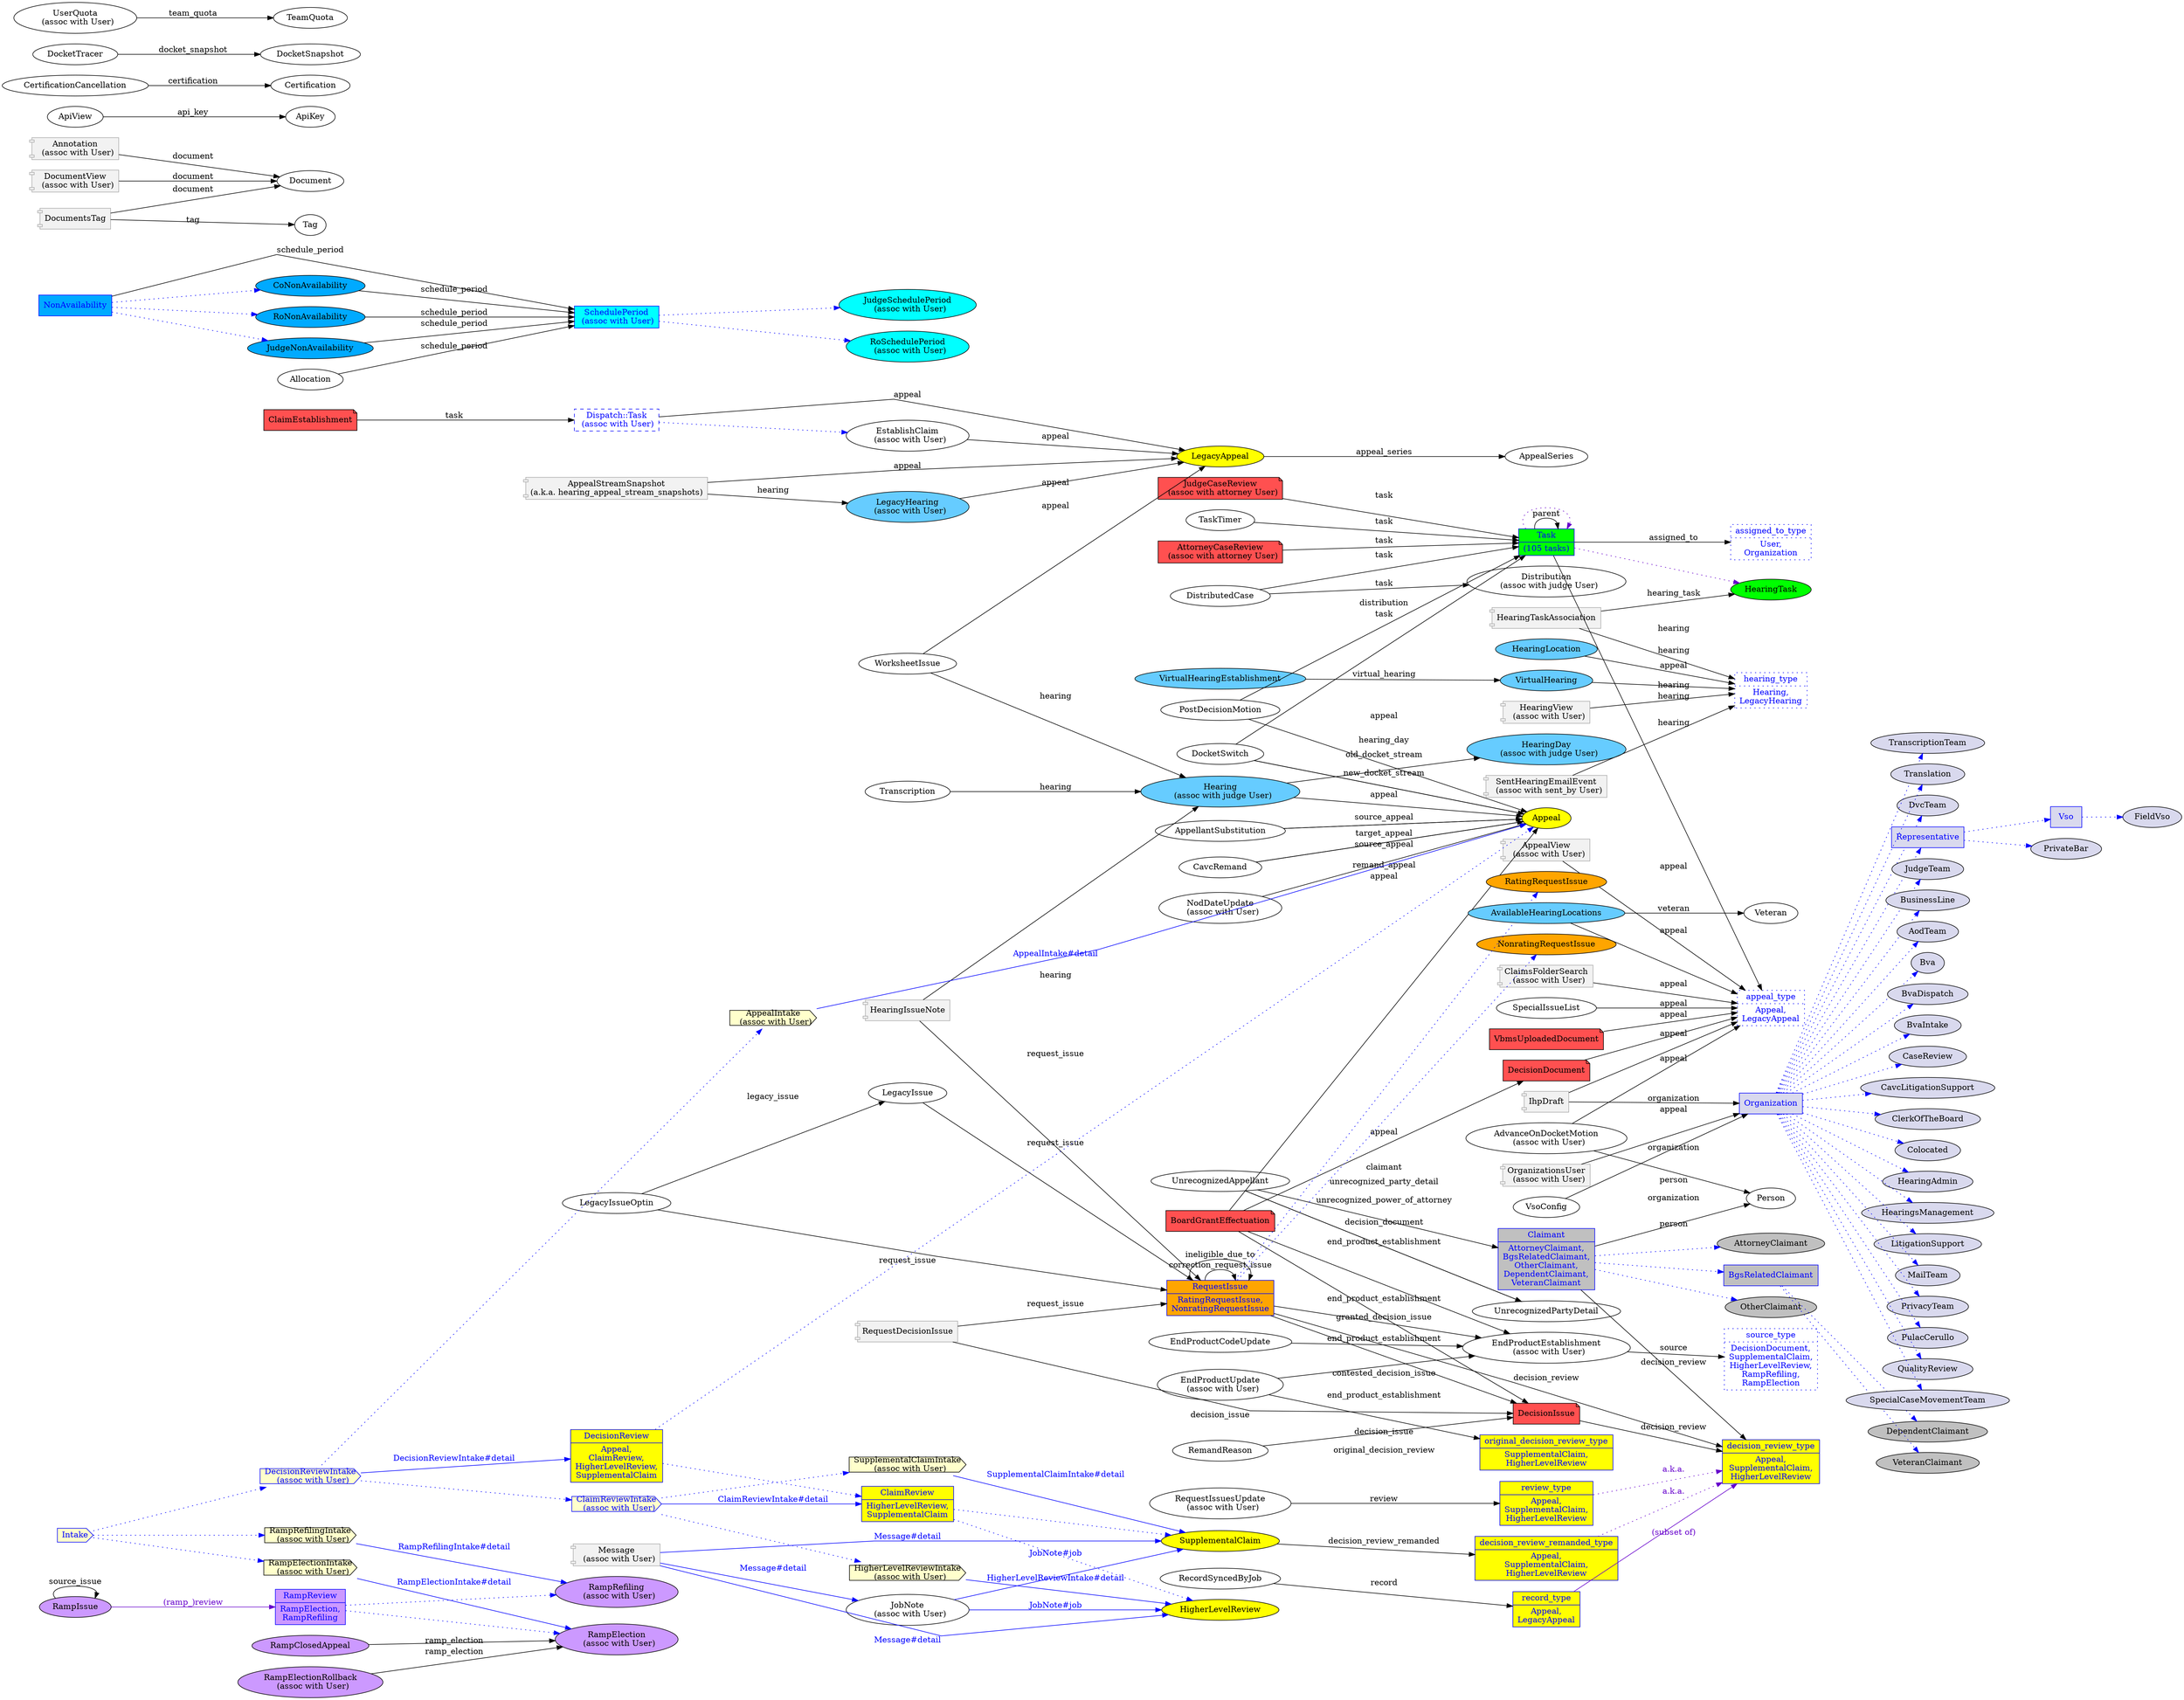 digraph belongs_to_erd_subclasses {
	graph [bb="0,0,3024,2939.7",
		rankdir=LR,
		splines=line
	];
	node [label="\N"];
	AppealSeries	[
		label=AppealSeries,
		];
	LegacyAppeal	[fillcolor=yellow,
		label=LegacyAppeal,
		style=filled,
		];
	LegacyAppeal -> AppealSeries	[label=appeal_series,
		];
	HearingTask	[fillcolor=green,
		label=HearingTask,
		style=filled,
		];
	HearingTaskAssociation	[color="#aaaaaa",
		fillcolor="#f2f2f2",
		label=HearingTaskAssociation,
		shape=component,
		style=filled,
		];
	HearingTaskAssociation -> HearingTask	[label=hearing_task,
		];
	hearing_type	[color=blue,
		fontcolor=blue,
		label="hearing_type|Hearing,\nLegacyHearing",
		shape=record,
		style=dotted,
		];
	HearingTaskAssociation -> hearing_type	[label=hearing,
		];
	SchedulePeriod	[color=blue,
		fillcolor=cyan,
		fontcolor=blue,
		label="SchedulePeriod\n  (assoc with User)",
		shape=record,
		style=filled,
		];
	JudgeSchedulePeriod	[fillcolor=cyan,
		label="JudgeSchedulePeriod\n  (assoc with User)",
		style=filled,
		];
	SchedulePeriod -> JudgeSchedulePeriod	[color=blue,
		style=dotted];
	RoSchedulePeriod	[fillcolor=cyan,
		label="RoSchedulePeriod\n  (assoc with User)",
		style=filled,
		];
	SchedulePeriod -> RoSchedulePeriod	[color=blue,
		style=dotted];
	NonAvailability	[color=blue,
		fillcolor="#00aaff",
		fontcolor=blue,
		label=NonAvailability,
		shape=record,
		style=filled,
		];
	NonAvailability -> SchedulePeriod	[label=schedule_period,
		];
	CoNonAvailability	[fillcolor="#00aaff",
		label=CoNonAvailability,
		style=filled,
		];
	NonAvailability -> CoNonAvailability	[color=blue,
		style=dotted];
	RoNonAvailability	[fillcolor="#00aaff",
		label=RoNonAvailability,
		style=filled,
		];
	NonAvailability -> RoNonAvailability	[color=blue,
		style=dotted];
	JudgeNonAvailability	[fillcolor="#00aaff",
		label=JudgeNonAvailability,
		style=filled,
		];
	NonAvailability -> JudgeNonAvailability	[color=blue,
		style=dotted];
	DecisionIssue	[fillcolor="#ff5050",
		label=DecisionIssue,
		shape=note,
		style=filled,
		];
	decision_review_type	[color=blue,
		fillcolor=yellow,
		fontcolor=blue,
		label="decision_review_type|Appeal,\nSupplementalClaim,\nHigherLevelReview",
		shape=record,
		style=filled,
		];
	DecisionIssue -> decision_review_type	[label=decision_review,
		];
	RemandReason	[
		label=RemandReason,
		];
	RemandReason -> DecisionIssue	[label=decision_issue,
		];
	Task	[color=blue,
		fillcolor=green,
		fontcolor=blue,
		label="Task|(105 tasks)",
		shape=record,
		style=filled,
		];
	Task -> HearingTask	[color="#6600cc",
		fontcolor="#6600cc",
		style=dotted];
	Task -> Task	[label=parent,
		];
	Task -> Task	[color="#6600cc",
		fontcolor="#6600cc",
		style=dotted];
	assigned_to_type	[color=blue,
		fontcolor=blue,
		label="assigned_to_type|User,\nOrganization",
		shape=record,
		style=dotted,
		];
	Task -> assigned_to_type	[label=assigned_to,
		];
	appeal_type	[color=blue,
		fontcolor=blue,
		label="appeal_type|Appeal,\nLegacyAppeal",
		shape=record,
		style=dotted,
		];
	Task -> appeal_type	[label=appeal,
		];
	"Dispatch::Task"	[color=blue,
		fontcolor=blue,
		label="Dispatch::Task\n  (assoc with User)",
		shape=record,
		style=dashed,
		];
	"Dispatch::Task" -> LegacyAppeal	[label=appeal,
		];
	EstablishClaim	[
		label="EstablishClaim\n  (assoc with User)",
		];
	"Dispatch::Task" -> EstablishClaim	[color=blue,
		style=dotted];
	Person	[
		label=Person,
		];
	AdvanceOnDocketMotion	[
		label="AdvanceOnDocketMotion\n  (assoc with User)",
		];
	AdvanceOnDocketMotion -> appeal_type	[label=appeal,
		];
	AdvanceOnDocketMotion -> Person	[label=person,
		];
	Document	[
		label=Document,
		];
	Annotation	[color="#aaaaaa",
		fillcolor="#f2f2f2",
		label="Annotation\n  (assoc with User)",
		shape=component,
		style=filled,
		];
	Annotation -> Document	[label=document,
		];
	ApiKey	[
		label=ApiKey,
		];
	ApiView	[
		label=ApiView,
		];
	ApiView -> ApiKey	[label=api_key,
		];
	HearingDay	[fillcolor="#66ccff",
		label="HearingDay\n  (assoc with judge User)",
		style=filled,
		];
	LegacyHearing	[fillcolor="#66ccff",
		label="LegacyHearing\n  (assoc with User)",
		style=filled,
		];
	LegacyHearing -> LegacyAppeal	[label=appeal,
		];
	AppealStreamSnapshot	[color="#aaaaaa",
		fillcolor="#f2f2f2",
		label="AppealStreamSnapshot\n(a.k.a. hearing_appeal_stream_snapshots)",
		shape=component,
		style=filled,
		];
	AppealStreamSnapshot -> LegacyAppeal	[label=appeal,
		];
	AppealStreamSnapshot -> LegacyHearing	[label=hearing,
		];
	AppealView	[color="#aaaaaa",
		fillcolor="#f2f2f2",
		label="AppealView\n  (assoc with User)",
		shape=component,
		style=filled,
		];
	AppealView -> appeal_type	[label=appeal,
		];
	Appeal	[fillcolor=yellow,
		label=Appeal,
		style=filled,
		];
	AppellantSubstitution	[
		label=AppellantSubstitution,
		];
	AppellantSubstitution -> Appeal	[label=source_appeal,
		];
	AppellantSubstitution -> Appeal	[label=target_appeal,
		];
	AttorneyCaseReview	[fillcolor="#ff5050",
		label="AttorneyCaseReview\n  (assoc with attorney User)",
		shape=note,
		style=filled,
		];
	AttorneyCaseReview -> Task	[label=task,
		];
	Claimant	[color=blue,
		fillcolor=gray,
		fontcolor=blue,
		label="Claimant|AttorneyClaimant,\nBgsRelatedClaimant,\nOtherClaimant,\nDependentClaimant,\nVeteranClaimant",
		shape=record,
		style=filled,
		];
	Claimant -> Person	[label=person,
		];
	Claimant -> decision_review_type	[label=decision_review,
		];
	AttorneyClaimant	[fillcolor=gray,
		label=AttorneyClaimant,
		style=filled,
		];
	Claimant -> AttorneyClaimant	[color=blue,
		style=dotted];
	BgsRelatedClaimant	[color=blue,
		fillcolor=gray,
		fontcolor=blue,
		label=BgsRelatedClaimant,
		shape=record,
		style=filled,
		];
	Claimant -> BgsRelatedClaimant	[color=blue,
		style=dotted];
	OtherClaimant	[fillcolor=gray,
		label=OtherClaimant,
		style=filled,
		];
	Claimant -> OtherClaimant	[color=blue,
		style=dotted];
	BoardGrantEffectuation	[fillcolor="#ff5050",
		label=BoardGrantEffectuation,
		shape=note,
		style=filled,
		];
	BoardGrantEffectuation -> DecisionIssue	[label=granted_decision_issue,
		];
	BoardGrantEffectuation -> Appeal	[label=appeal,
		];
	DecisionDocument	[fillcolor="#ff5050",
		label=DecisionDocument,
		shape=note,
		style=filled,
		];
	BoardGrantEffectuation -> DecisionDocument	[label=decision_document,
		];
	EndProductEstablishment	[
		label="EndProductEstablishment\n  (assoc with User)",
		];
	BoardGrantEffectuation -> EndProductEstablishment	[label=end_product_establishment,
		];
	DecisionDocument -> appeal_type	[label=appeal,
		];
	source_type	[color=blue,
		fontcolor=blue,
		label="source_type|DecisionDocument,\nSupplementalClaim,\nHigherLevelReview,\nRampRefiling,\nRampElection",
		shape=record,
		style=dotted,
		];
	EndProductEstablishment -> source_type	[label=source,
		];
	CavcRemand	[
		label=CavcRemand,
		];
	CavcRemand -> Appeal	[label=source_appeal,
		];
	CavcRemand -> Appeal	[label=remand_appeal,
		];
	Certification	[
		label=Certification,
		];
	CertificationCancellation	[
		label=CertificationCancellation,
		];
	CertificationCancellation -> Certification	[label=certification,
		];
	ClaimEstablishment	[fillcolor="#ff5050",
		label=ClaimEstablishment,
		shape=note,
		style=filled,
		];
	ClaimEstablishment -> "Dispatch::Task"	[label=task,
		];
	ClaimsFolderSearch	[color="#aaaaaa",
		fillcolor="#f2f2f2",
		label="ClaimsFolderSearch\n  (assoc with User)",
		shape=component,
		style=filled,
		];
	ClaimsFolderSearch -> appeal_type	[label=appeal,
		];
	Distribution	[
		label="Distribution\n  (assoc with judge User)",
		];
	DistributedCase	[
		label=DistributedCase,
		];
	DistributedCase -> Task	[label=task,
		];
	DistributedCase -> Distribution	[label=distribution,
		];
	DocketSwitch	[
		label=DocketSwitch,
		];
	DocketSwitch -> Task	[label=task,
		];
	DocketSwitch -> Appeal	[label=old_docket_stream,
		];
	DocketSwitch -> Appeal	[label=new_docket_stream,
		];
	DocketSnapshot	[
		label=DocketSnapshot,
		];
	DocketTracer	[
		label=DocketTracer,
		];
	DocketTracer -> DocketSnapshot	[label=docket_snapshot,
		];
	DocumentView	[color="#aaaaaa",
		fillcolor="#f2f2f2",
		label="DocumentView\n  (assoc with User)",
		shape=component,
		style=filled,
		];
	DocumentView -> Document	[label=document,
		];
	DocumentsTag	[color="#aaaaaa",
		fillcolor="#f2f2f2",
		label=DocumentsTag,
		shape=component,
		style=filled,
		];
	DocumentsTag -> Document	[label=document,
		];
	Tag	[
		label=Tag,
		];
	DocumentsTag -> Tag	[label=tag,
		];
	EndProductCodeUpdate	[
		label=EndProductCodeUpdate,
		];
	EndProductCodeUpdate -> EndProductEstablishment	[label=end_product_establishment,
		];
	EndProductUpdate	[
		label="EndProductUpdate\n  (assoc with User)",
		];
	EndProductUpdate -> EndProductEstablishment	[label=end_product_establishment,
		];
	original_decision_review_type	[color=blue,
		fillcolor=yellow,
		fontcolor=blue,
		label="original_decision_review_type|SupplementalClaim,\nHigherLevelReview",
		shape=record,
		style=filled,
		];
	EndProductUpdate -> original_decision_review_type	[label=original_decision_review,
		];
	Hearing	[fillcolor="#66ccff",
		label="Hearing\n  (assoc with judge User)",
		style=filled,
		];
	Hearing -> HearingDay	[label=hearing_day,
		];
	Hearing -> Appeal	[label=appeal,
		];
	RequestIssue	[color=blue,
		fillcolor=orange,
		fontcolor=blue,
		label="RequestIssue|RatingRequestIssue,\nNonratingRequestIssue",
		shape=record,
		style=filled,
		];
	RequestIssue -> DecisionIssue	[label=contested_decision_issue,
		];
	RequestIssue -> decision_review_type	[label=decision_review,
		];
	RequestIssue -> EndProductEstablishment	[label=end_product_establishment,
		];
	RequestIssue -> RequestIssue	[label=correction_request_issue,
		];
	RequestIssue -> RequestIssue	[label=ineligible_due_to,
		];
	NonratingRequestIssue	[fillcolor=orange,
		label=NonratingRequestIssue,
		style=filled,
		];
	RequestIssue -> NonratingRequestIssue	[color=blue,
		style=dotted];
	RatingRequestIssue	[fillcolor=orange,
		label=RatingRequestIssue,
		style=filled,
		];
	RequestIssue -> RatingRequestIssue	[color=blue,
		style=dotted];
	HearingIssueNote	[color="#aaaaaa",
		fillcolor="#f2f2f2",
		label=HearingIssueNote,
		shape=component,
		style=filled,
		];
	HearingIssueNote -> Hearing	[label=hearing,
		];
	HearingIssueNote -> RequestIssue	[label=request_issue,
		];
	HearingLocation	[fillcolor="#66ccff",
		label=HearingLocation,
		style=filled,
		];
	HearingLocation -> hearing_type	[label=hearing,
		];
	HearingView	[color="#aaaaaa",
		fillcolor="#f2f2f2",
		label="HearingView\n  (assoc with User)",
		shape=component,
		style=filled,
		];
	HearingView -> hearing_type	[label=hearing,
		];
	Allocation	[
		label=Allocation,
		];
	Allocation -> SchedulePeriod	[label=schedule_period,
		];
	Veteran	[
		label=Veteran,
		];
	AvailableHearingLocations	[fillcolor="#66ccff",
		label=AvailableHearingLocations,
		style=filled,
		];
	AvailableHearingLocations -> appeal_type	[label=appeal,
		];
	AvailableHearingLocations -> Veteran	[label=veteran,
		];
	SentHearingEmailEvent	[color="#aaaaaa",
		fillcolor="#f2f2f2",
		label="SentHearingEmailEvent\n  (assoc with sent_by User)",
		shape=component,
		style=filled,
		];
	SentHearingEmailEvent -> hearing_type	[label=hearing,
		];
	Transcription	[
		label=Transcription,
		];
	Transcription -> Hearing	[label=hearing,
		];
	VirtualHearing	[fillcolor="#66ccff",
		label=VirtualHearing,
		style=filled,
		];
	VirtualHearing -> hearing_type	[label=hearing,
		];
	VirtualHearingEstablishment	[fillcolor="#66ccff",
		label=VirtualHearingEstablishment,
		style=filled,
		];
	VirtualHearingEstablishment -> VirtualHearing	[label=virtual_hearing,
		];
	IhpDraft	[color="#aaaaaa",
		fillcolor="#f2f2f2",
		label=IhpDraft,
		shape=component,
		style=filled,
		];
	IhpDraft -> appeal_type	[label=appeal,
		];
	Organization	[color=blue,
		fillcolor="#d9d9ee",
		fontcolor=blue,
		label=Organization,
		shape=record,
		style=filled,
		];
	IhpDraft -> Organization	[label=organization,
		];
	DvcTeam	[fillcolor="#d9d9ee",
		label=DvcTeam,
		style=filled,
		];
	Organization -> DvcTeam	[color=blue,
		style=dotted];
	Representative	[color=blue,
		fillcolor="#d9d9ee",
		fontcolor=blue,
		label=Representative,
		shape=record,
		style=filled,
		];
	Organization -> Representative	[color=blue,
		style=dotted];
	JudgeTeam	[fillcolor="#d9d9ee",
		label=JudgeTeam,
		style=filled,
		];
	Organization -> JudgeTeam	[color=blue,
		style=dotted];
	BusinessLine	[fillcolor="#d9d9ee",
		label=BusinessLine,
		style=filled,
		];
	Organization -> BusinessLine	[color=blue,
		style=dotted];
	AodTeam	[fillcolor="#d9d9ee",
		label=AodTeam,
		style=filled,
		];
	Organization -> AodTeam	[color=blue,
		style=dotted];
	Bva	[fillcolor="#d9d9ee",
		label=Bva,
		style=filled,
		];
	Organization -> Bva	[color=blue,
		style=dotted];
	BvaDispatch	[fillcolor="#d9d9ee",
		label=BvaDispatch,
		style=filled,
		];
	Organization -> BvaDispatch	[color=blue,
		style=dotted];
	BvaIntake	[fillcolor="#d9d9ee",
		label=BvaIntake,
		style=filled,
		];
	Organization -> BvaIntake	[color=blue,
		style=dotted];
	CaseReview	[fillcolor="#d9d9ee",
		label=CaseReview,
		style=filled,
		];
	Organization -> CaseReview	[color=blue,
		style=dotted];
	CavcLitigationSupport	[fillcolor="#d9d9ee",
		label=CavcLitigationSupport,
		style=filled,
		];
	Organization -> CavcLitigationSupport	[color=blue,
		style=dotted];
	ClerkOfTheBoard	[fillcolor="#d9d9ee",
		label=ClerkOfTheBoard,
		style=filled,
		];
	Organization -> ClerkOfTheBoard	[color=blue,
		style=dotted];
	Colocated	[fillcolor="#d9d9ee",
		label=Colocated,
		style=filled,
		];
	Organization -> Colocated	[color=blue,
		style=dotted];
	HearingAdmin	[fillcolor="#d9d9ee",
		label=HearingAdmin,
		style=filled,
		];
	Organization -> HearingAdmin	[color=blue,
		style=dotted];
	HearingsManagement	[fillcolor="#d9d9ee",
		label=HearingsManagement,
		style=filled,
		];
	Organization -> HearingsManagement	[color=blue,
		style=dotted];
	LitigationSupport	[fillcolor="#d9d9ee",
		label=LitigationSupport,
		style=filled,
		];
	Organization -> LitigationSupport	[color=blue,
		style=dotted];
	MailTeam	[fillcolor="#d9d9ee",
		label=MailTeam,
		style=filled,
		];
	Organization -> MailTeam	[color=blue,
		style=dotted];
	PrivacyTeam	[fillcolor="#d9d9ee",
		label=PrivacyTeam,
		style=filled,
		];
	Organization -> PrivacyTeam	[color=blue,
		style=dotted];
	PulacCerullo	[fillcolor="#d9d9ee",
		label=PulacCerullo,
		style=filled,
		];
	Organization -> PulacCerullo	[color=blue,
		style=dotted];
	QualityReview	[fillcolor="#d9d9ee",
		label=QualityReview,
		style=filled,
		];
	Organization -> QualityReview	[color=blue,
		style=dotted];
	SpecialCaseMovementTeam	[fillcolor="#d9d9ee",
		label=SpecialCaseMovementTeam,
		style=filled,
		];
	Organization -> SpecialCaseMovementTeam	[color=blue,
		style=dotted];
	TranscriptionTeam	[fillcolor="#d9d9ee",
		label=TranscriptionTeam,
		style=filled,
		];
	Organization -> TranscriptionTeam	[color=blue,
		style=dotted];
	Translation	[fillcolor="#d9d9ee",
		label=Translation,
		style=filled,
		];
	Organization -> Translation	[color=blue,
		style=dotted];
	JobNote	[
		label="JobNote\n  (assoc with User)",
		];
	SupplementalClaim	[fillcolor=yellow,
		label=SupplementalClaim,
		style=filled,
		];
	JobNote -> SupplementalClaim	[color=blue,
		fontcolor=blue,
		label="JobNote#job",
		];
	HigherLevelReview	[fillcolor=yellow,
		label=HigherLevelReview,
		style=filled,
		];
	JobNote -> HigherLevelReview	[color=blue,
		fontcolor=blue,
		label="JobNote#job",
		];
	JudgeCaseReview	[fillcolor="#ff5050",
		label="JudgeCaseReview\n  (assoc with attorney User)",
		shape=note,
		style=filled,
		];
	JudgeCaseReview -> Task	[label=task,
		];
	LegacyIssue	[
		label=LegacyIssue,
		];
	LegacyIssue -> RequestIssue	[label=request_issue,
		];
	LegacyIssueOptin	[
		label=LegacyIssueOptin,
		];
	LegacyIssueOptin -> RequestIssue	[label=request_issue,
		];
	LegacyIssueOptin -> LegacyIssue	[label=legacy_issue,
		];
	Message	[color="#aaaaaa",
		fillcolor="#f2f2f2",
		label="Message\n  (assoc with User)",
		shape=component,
		style=filled,
		];
	Message -> JobNote	[color=blue,
		fontcolor=blue,
		label="Message#detail",
		];
	Message -> SupplementalClaim	[color=blue,
		fontcolor=blue,
		label="Message#detail",
		];
	Message -> HigherLevelReview	[color=blue,
		fontcolor=blue,
		label="Message#detail",
		];
	NodDateUpdate	[
		label="NodDateUpdate\n  (assoc with User)",
		];
	NodDateUpdate -> Appeal	[label=appeal,
		];
	OrganizationsUser	[color="#aaaaaa",
		fillcolor="#f2f2f2",
		label="OrganizationsUser\n  (assoc with User)",
		shape=component,
		style=filled,
		];
	OrganizationsUser -> Organization	[label=organization,
		];
	PostDecisionMotion	[
		label=PostDecisionMotion,
		];
	PostDecisionMotion -> Task	[label=task,
		];
	PostDecisionMotion -> Appeal	[label=appeal,
		];
	RampElection	[fillcolor="#cc99ff",
		label="RampElection\n  (assoc with User)",
		style=filled,
		];
	RampClosedAppeal	[fillcolor="#cc99ff",
		label=RampClosedAppeal,
		style=filled,
		];
	RampClosedAppeal -> RampElection	[label=ramp_election,
		];
	RampReview	[color=blue,
		fillcolor="#cc99ff",
		fontcolor=blue,
		label="RampReview|RampElection,\nRampRefiling",
		shape=record,
		style=filled,
		];
	RampReview -> RampElection	[color=blue,
		style=dotted];
	RampRefiling	[fillcolor="#cc99ff",
		label="RampRefiling\n  (assoc with User)",
		style=filled,
		];
	RampReview -> RampRefiling	[color=blue,
		style=dotted];
	RampElectionRollback	[fillcolor="#cc99ff",
		label="RampElectionRollback\n  (assoc with User)",
		style=filled,
		];
	RampElectionRollback -> RampElection	[label=ramp_election,
		];
	RampIssue	[fillcolor="#cc99ff",
		label=RampIssue,
		style=filled,
		];
	RampIssue -> RampReview	[color="#6600cc",
		fontcolor="#6600cc",
		label="(ramp_)review",
		];
	RampIssue -> RampIssue	[label=source_issue,
		];
	record_type	[color=blue,
		fillcolor=yellow,
		fontcolor=blue,
		label="record_type|Appeal,\nLegacyAppeal",
		shape=record,
		style=filled,
		];
	record_type -> decision_review_type	[color="#6600cc",
		fontcolor="#6600cc",
		label="(subset of)",
		];
	RecordSyncedByJob	[
		label=RecordSyncedByJob,
		];
	RecordSyncedByJob -> record_type	[label=record,
		];
	RequestDecisionIssue	[color="#aaaaaa",
		fillcolor="#f2f2f2",
		label=RequestDecisionIssue,
		shape=component,
		style=filled,
		];
	RequestDecisionIssue -> DecisionIssue	[label=decision_issue,
		];
	RequestDecisionIssue -> RequestIssue	[label=request_issue,
		];
	RequestIssuesUpdate	[
		label="RequestIssuesUpdate\n  (assoc with User)",
		];
	review_type	[color=blue,
		fillcolor=yellow,
		fontcolor=blue,
		label="review_type|Appeal,\nSupplementalClaim,\nHigherLevelReview",
		shape=record,
		style=filled,
		];
	RequestIssuesUpdate -> review_type	[label=review,
		];
	review_type -> decision_review_type	[color="#6600cc",
		fontcolor="#6600cc",
		label="a.k.a.",
		style=dotted];
	SpecialIssueList	[
		label=SpecialIssueList,
		];
	SpecialIssueList -> appeal_type	[label=appeal,
		];
	TaskTimer	[
		label=TaskTimer,
		];
	TaskTimer -> Task	[label=task,
		];
	UnrecognizedAppellant	[
		label=UnrecognizedAppellant,
		];
	UnrecognizedAppellant -> Claimant	[label=claimant,
		];
	UnrecognizedPartyDetail	[
		label=UnrecognizedPartyDetail,
		];
	UnrecognizedAppellant -> UnrecognizedPartyDetail	[label=unrecognized_party_detail,
		];
	UnrecognizedAppellant -> UnrecognizedPartyDetail	[label=unrecognized_power_of_attorney,
		];
	UserQuota	[
		label="UserQuota\n  (assoc with User)",
		];
	TeamQuota	[
		label=TeamQuota,
		];
	UserQuota -> TeamQuota	[label=team_quota,
		];
	VbmsUploadedDocument	[fillcolor="#ff5050",
		label=VbmsUploadedDocument,
		shape=note,
		style=filled,
		];
	VbmsUploadedDocument -> appeal_type	[label=appeal,
		];
	VsoConfig	[
		label=VsoConfig,
		];
	VsoConfig -> Organization	[label=organization,
		];
	WorksheetIssue	[
		label=WorksheetIssue,
		];
	WorksheetIssue -> LegacyAppeal	[label=appeal,
		];
	WorksheetIssue -> Hearing	[label=hearing,
		];
	CoNonAvailability -> SchedulePeriod	[label=schedule_period,
		];
	RoNonAvailability -> SchedulePeriod	[label=schedule_period,
		];
	JudgeNonAvailability -> SchedulePeriod	[label=schedule_period,
		];
	EstablishClaim -> LegacyAppeal	[label=appeal,
		];
	DecisionReviewIntake	[color=blue,
		fillcolor="#ffffcc",
		fontcolor=blue,
		label="DecisionReviewIntake\n  (assoc with User)",
		shape=cds,
		style=filled,
		];
	AppealIntake	[fillcolor="#ffffcc",
		label="AppealIntake\n  (assoc with User)",
		shape=cds,
		style=filled,
		];
	DecisionReviewIntake -> AppealIntake	[color=blue,
		style=dotted];
	ClaimReviewIntake	[color=blue,
		fillcolor="#ffffcc",
		fontcolor=blue,
		label="ClaimReviewIntake\n  (assoc with User)",
		shape=cds,
		style=filled,
		];
	DecisionReviewIntake -> ClaimReviewIntake	[color=blue,
		style=dotted];
	DecisionReview	[color=blue,
		fillcolor=yellow,
		fontcolor=blue,
		label="DecisionReview|Appeal,\nClaimReview,\nHigherLevelReview,\nSupplementalClaim",
		shape=record,
		style=filled,
		];
	DecisionReviewIntake -> DecisionReview	[color=blue,
		fontcolor=blue,
		label="DecisionReviewIntake#detail",
		];
	RampElectionIntake	[fillcolor="#ffffcc",
		label="RampElectionIntake\n  (assoc with User)",
		shape=cds,
		style=filled,
		];
	RampElectionIntake -> RampElection	[color=blue,
		fontcolor=blue,
		label="RampElectionIntake#detail",
		];
	RampRefilingIntake	[fillcolor="#ffffcc",
		label="RampRefilingIntake\n  (assoc with User)",
		shape=cds,
		style=filled,
		];
	RampRefilingIntake -> RampRefiling	[color=blue,
		fontcolor=blue,
		label="RampRefilingIntake#detail",
		];
	AppealIntake -> Appeal	[color=blue,
		fontcolor=blue,
		label="AppealIntake#detail",
		];
	HigherLevelReviewIntake	[fillcolor="#ffffcc",
		label="HigherLevelReviewIntake\n  (assoc with User)",
		shape=cds,
		style=filled,
		];
	ClaimReviewIntake -> HigherLevelReviewIntake	[color=blue,
		style=dotted];
	SupplementalClaimIntake	[fillcolor="#ffffcc",
		label="SupplementalClaimIntake\n  (assoc with User)",
		shape=cds,
		style=filled,
		];
	ClaimReviewIntake -> SupplementalClaimIntake	[color=blue,
		style=dotted];
	ClaimReview	[color=blue,
		fillcolor=yellow,
		fontcolor=blue,
		label="ClaimReview|HigherLevelReview,\nSupplementalClaim",
		shape=record,
		style=filled,
		];
	ClaimReviewIntake -> ClaimReview	[color=blue,
		fontcolor=blue,
		label="ClaimReviewIntake#detail",
		];
	HigherLevelReviewIntake -> HigherLevelReview	[color=blue,
		fontcolor=blue,
		label="HigherLevelReviewIntake#detail",
		];
	SupplementalClaimIntake -> SupplementalClaim	[color=blue,
		fontcolor=blue,
		label="SupplementalClaimIntake#detail",
		];
	decision_review_remanded_type	[color=blue,
		fillcolor=yellow,
		fontcolor=blue,
		label="decision_review_remanded_type|Appeal,\nSupplementalClaim,\nHigherLevelReview",
		shape=record,
		style=filled,
		];
	decision_review_remanded_type -> decision_review_type	[color="#6600cc",
		fontcolor="#6600cc",
		label="a.k.a.",
		style=dotted];
	SupplementalClaim -> decision_review_remanded_type	[label=decision_review_remanded,
		];
	DecisionReview -> Appeal	[color=blue,
		style=dotted];
	DecisionReview -> ClaimReview	[color=blue,
		style=dotted];
	ClaimReview -> SupplementalClaim	[color=blue,
		style=dotted];
	ClaimReview -> HigherLevelReview	[color=blue,
		style=dotted];
	Vso	[color=blue,
		fillcolor="#d9d9ee",
		fontcolor=blue,
		label=Vso,
		shape=record,
		style=filled,
		];
	Representative -> Vso	[color=blue,
		style=dotted];
	PrivateBar	[fillcolor="#d9d9ee",
		label=PrivateBar,
		style=filled,
		];
	Representative -> PrivateBar	[color=blue,
		style=dotted];
	Intake	[color=blue,
		fillcolor="#ffffcc",
		fontcolor=blue,
		label=Intake,
		shape=cds,
		style=filled,
		];
	Intake -> DecisionReviewIntake	[color=blue,
		style=dotted];
	Intake -> RampElectionIntake	[color=blue,
		style=dotted];
	Intake -> RampRefilingIntake	[color=blue,
		style=dotted];
	DependentClaimant	[fillcolor=gray,
		label=DependentClaimant,
		style=filled,
		];
	BgsRelatedClaimant -> DependentClaimant	[color=blue,
		style=dotted];
	VeteranClaimant	[fillcolor=gray,
		label=VeteranClaimant,
		style=filled,
		];
	BgsRelatedClaimant -> VeteranClaimant	[color=blue,
		style=dotted];
	FieldVso	[fillcolor="#d9d9ee",
		label=FieldVso,
		style=filled,
		];
	Vso -> FieldVso	[color=blue,
		style=dotted];
}
